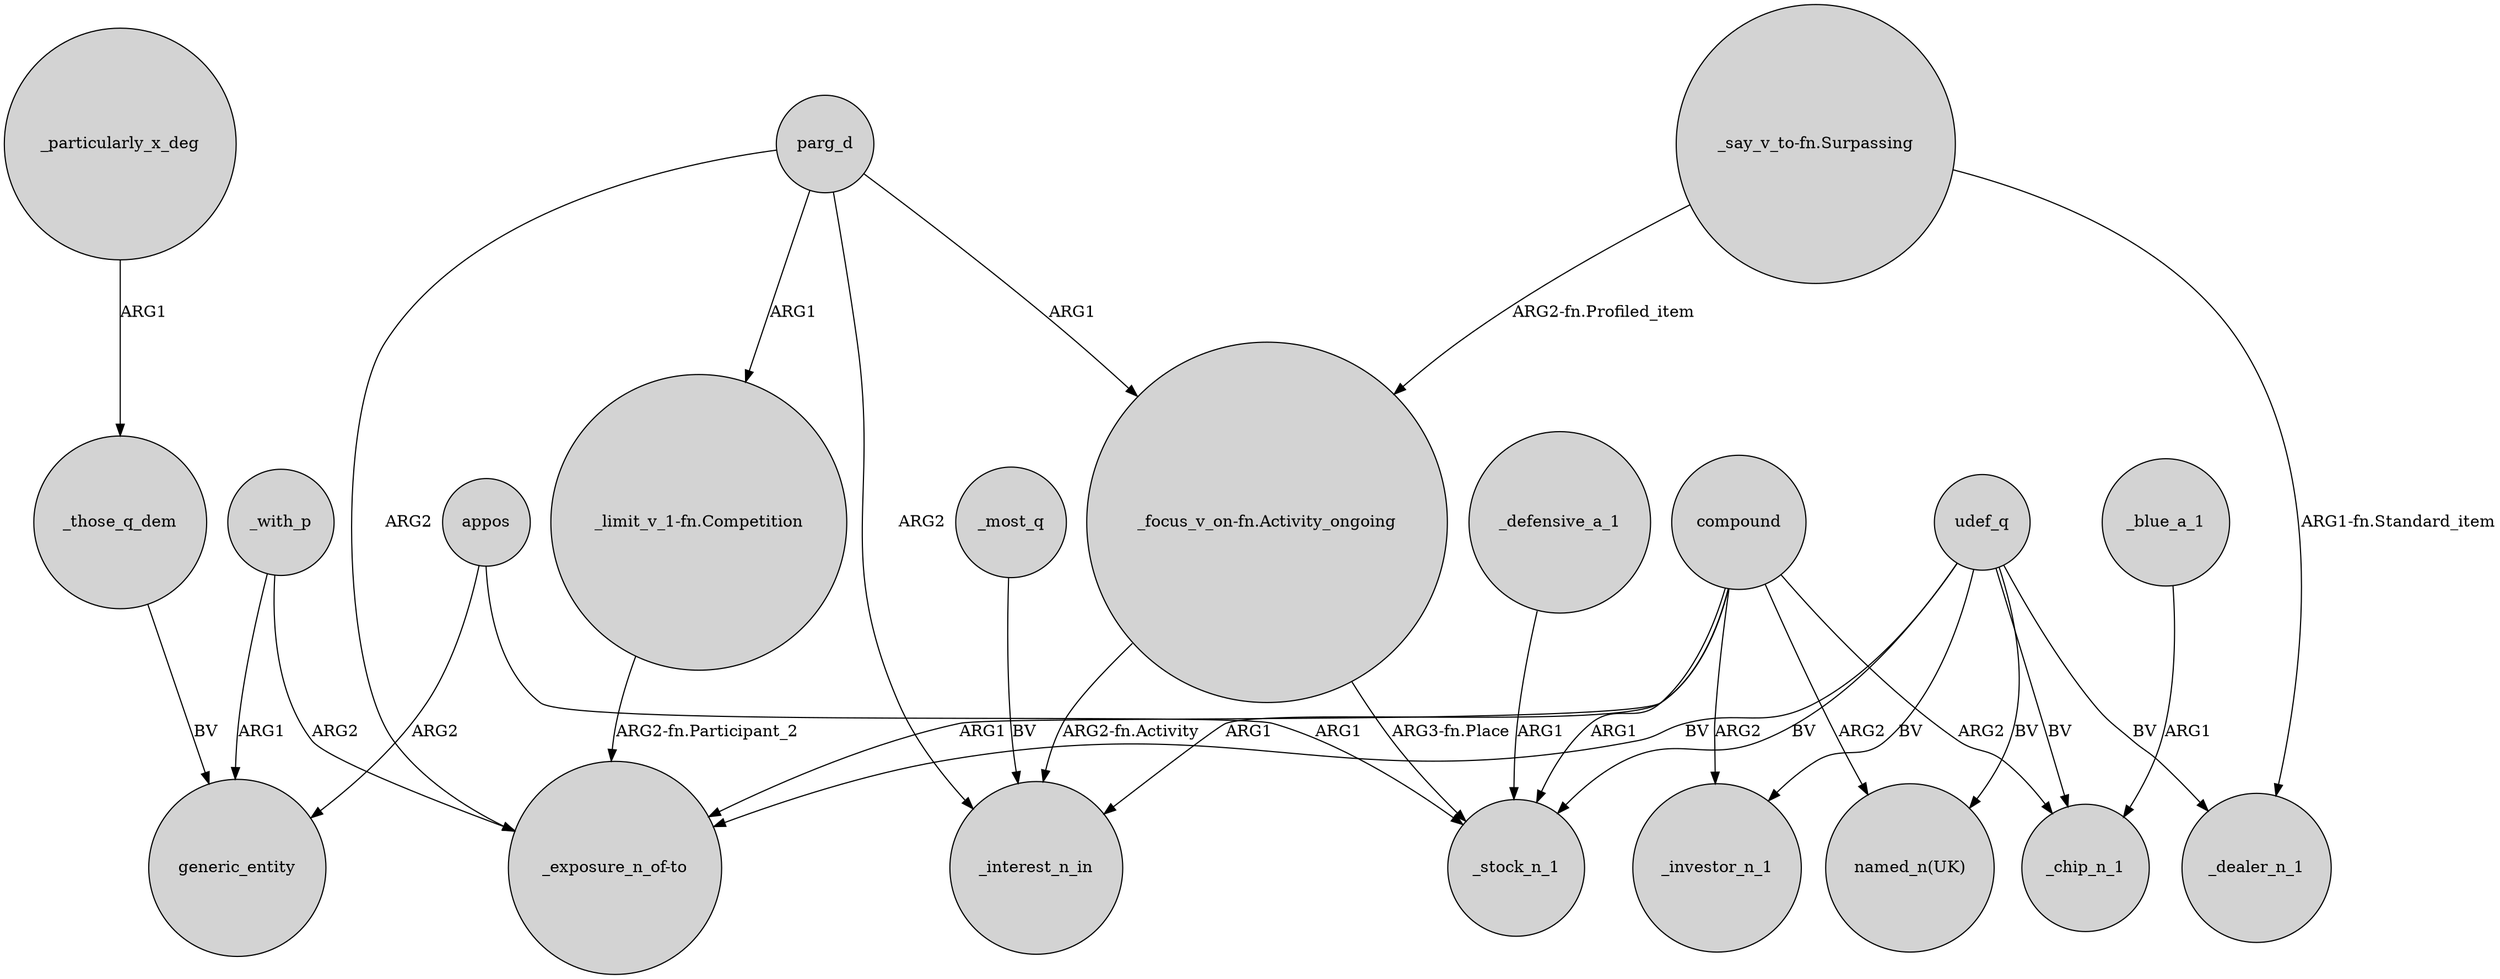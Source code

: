 digraph {
	node [shape=circle style=filled]
	_with_p -> generic_entity [label=ARG1]
	"_focus_v_on-fn.Activity_ongoing" -> _interest_n_in [label="ARG2-fn.Activity"]
	_those_q_dem -> generic_entity [label=BV]
	_particularly_x_deg -> _those_q_dem [label=ARG1]
	parg_d -> "_exposure_n_of-to" [label=ARG2]
	compound -> _interest_n_in [label=ARG1]
	parg_d -> "_focus_v_on-fn.Activity_ongoing" [label=ARG1]
	compound -> _stock_n_1 [label=ARG1]
	_defensive_a_1 -> _stock_n_1 [label=ARG1]
	_blue_a_1 -> _chip_n_1 [label=ARG1]
	udef_q -> _stock_n_1 [label=BV]
	compound -> _investor_n_1 [label=ARG2]
	parg_d -> _interest_n_in [label=ARG2]
	appos -> generic_entity [label=ARG2]
	compound -> "named_n(UK)" [label=ARG2]
	udef_q -> "named_n(UK)" [label=BV]
	_most_q -> _interest_n_in [label=BV]
	"_focus_v_on-fn.Activity_ongoing" -> _stock_n_1 [label="ARG3-fn.Place"]
	udef_q -> _dealer_n_1 [label=BV]
	udef_q -> "_exposure_n_of-to" [label=BV]
	parg_d -> "_limit_v_1-fn.Competition" [label=ARG1]
	compound -> "_exposure_n_of-to" [label=ARG1]
	udef_q -> _chip_n_1 [label=BV]
	appos -> _stock_n_1 [label=ARG1]
	"_say_v_to-fn.Surpassing" -> "_focus_v_on-fn.Activity_ongoing" [label="ARG2-fn.Profiled_item"]
	_with_p -> "_exposure_n_of-to" [label=ARG2]
	udef_q -> _investor_n_1 [label=BV]
	compound -> _chip_n_1 [label=ARG2]
	"_say_v_to-fn.Surpassing" -> _dealer_n_1 [label="ARG1-fn.Standard_item"]
	"_limit_v_1-fn.Competition" -> "_exposure_n_of-to" [label="ARG2-fn.Participant_2"]
}
